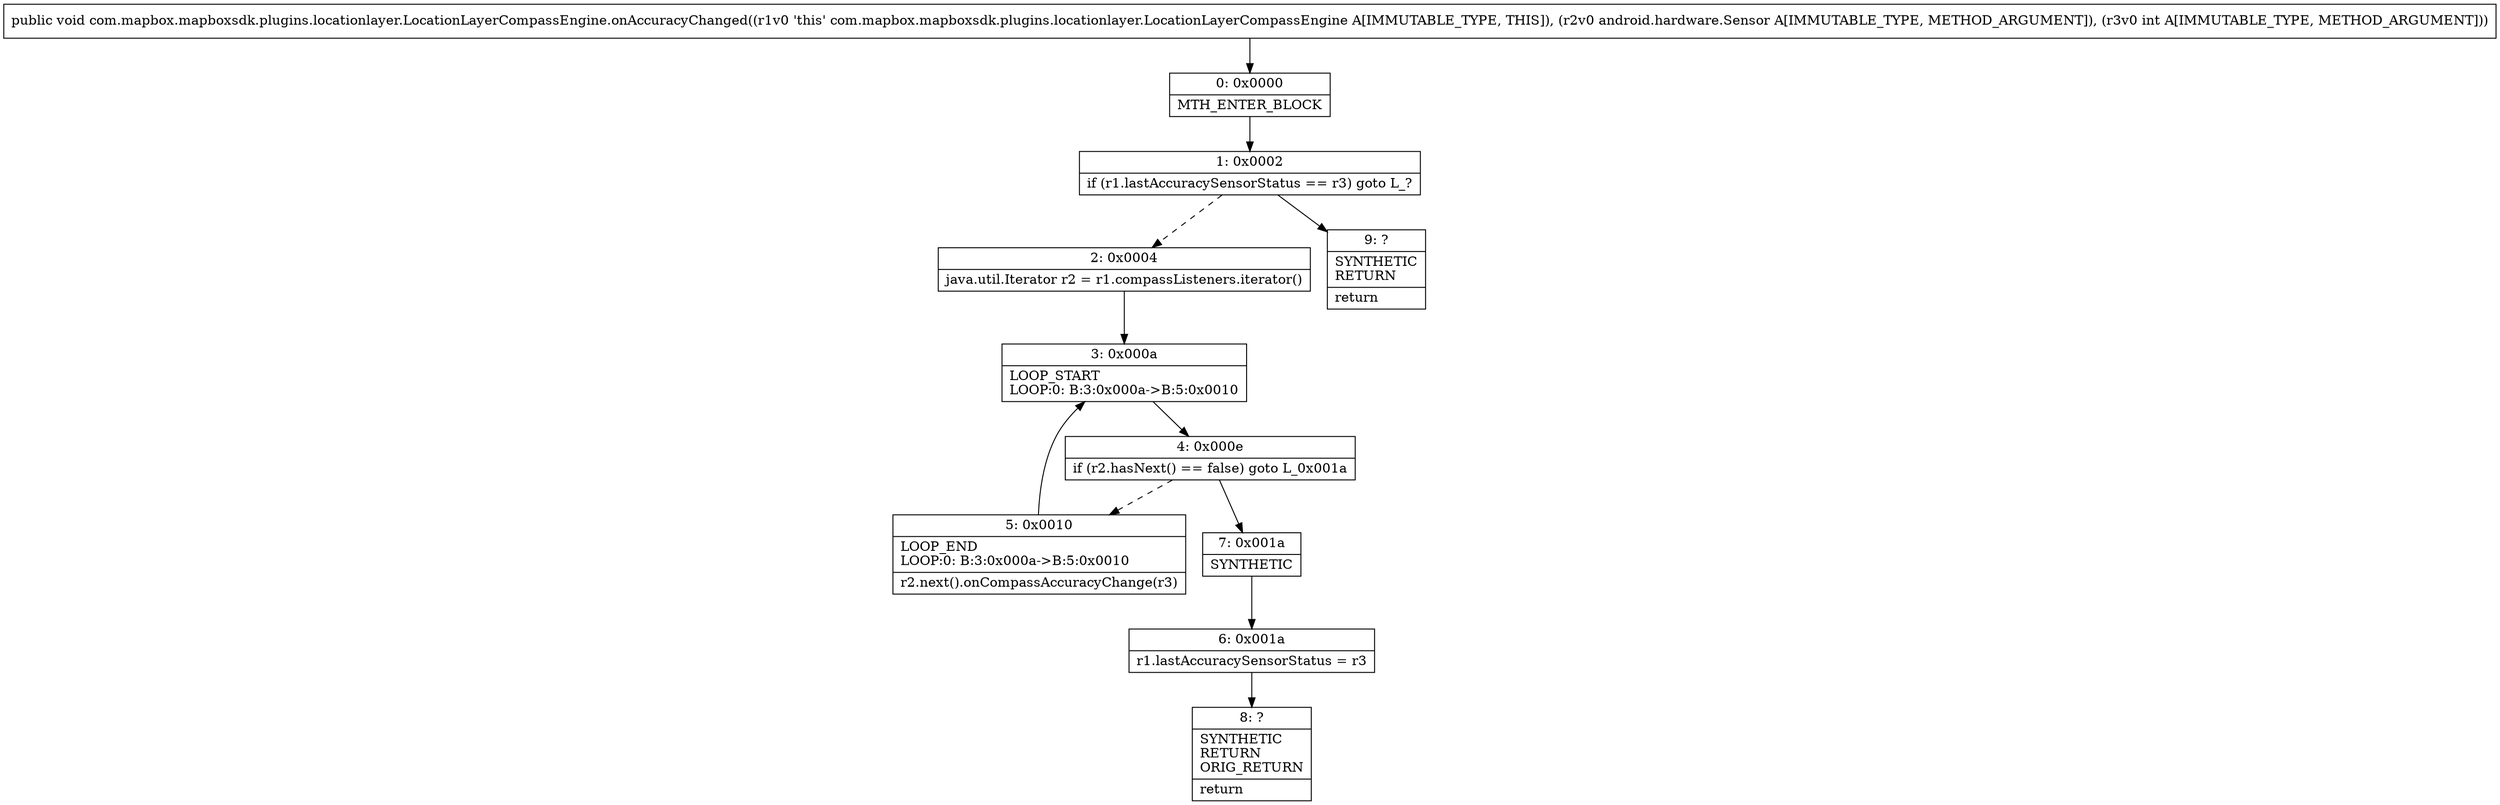 digraph "CFG forcom.mapbox.mapboxsdk.plugins.locationlayer.LocationLayerCompassEngine.onAccuracyChanged(Landroid\/hardware\/Sensor;I)V" {
Node_0 [shape=record,label="{0\:\ 0x0000|MTH_ENTER_BLOCK\l}"];
Node_1 [shape=record,label="{1\:\ 0x0002|if (r1.lastAccuracySensorStatus == r3) goto L_?\l}"];
Node_2 [shape=record,label="{2\:\ 0x0004|java.util.Iterator r2 = r1.compassListeners.iterator()\l}"];
Node_3 [shape=record,label="{3\:\ 0x000a|LOOP_START\lLOOP:0: B:3:0x000a\-\>B:5:0x0010\l}"];
Node_4 [shape=record,label="{4\:\ 0x000e|if (r2.hasNext() == false) goto L_0x001a\l}"];
Node_5 [shape=record,label="{5\:\ 0x0010|LOOP_END\lLOOP:0: B:3:0x000a\-\>B:5:0x0010\l|r2.next().onCompassAccuracyChange(r3)\l}"];
Node_6 [shape=record,label="{6\:\ 0x001a|r1.lastAccuracySensorStatus = r3\l}"];
Node_7 [shape=record,label="{7\:\ 0x001a|SYNTHETIC\l}"];
Node_8 [shape=record,label="{8\:\ ?|SYNTHETIC\lRETURN\lORIG_RETURN\l|return\l}"];
Node_9 [shape=record,label="{9\:\ ?|SYNTHETIC\lRETURN\l|return\l}"];
MethodNode[shape=record,label="{public void com.mapbox.mapboxsdk.plugins.locationlayer.LocationLayerCompassEngine.onAccuracyChanged((r1v0 'this' com.mapbox.mapboxsdk.plugins.locationlayer.LocationLayerCompassEngine A[IMMUTABLE_TYPE, THIS]), (r2v0 android.hardware.Sensor A[IMMUTABLE_TYPE, METHOD_ARGUMENT]), (r3v0 int A[IMMUTABLE_TYPE, METHOD_ARGUMENT])) }"];
MethodNode -> Node_0;
Node_0 -> Node_1;
Node_1 -> Node_2[style=dashed];
Node_1 -> Node_9;
Node_2 -> Node_3;
Node_3 -> Node_4;
Node_4 -> Node_5[style=dashed];
Node_4 -> Node_7;
Node_5 -> Node_3;
Node_6 -> Node_8;
Node_7 -> Node_6;
}

